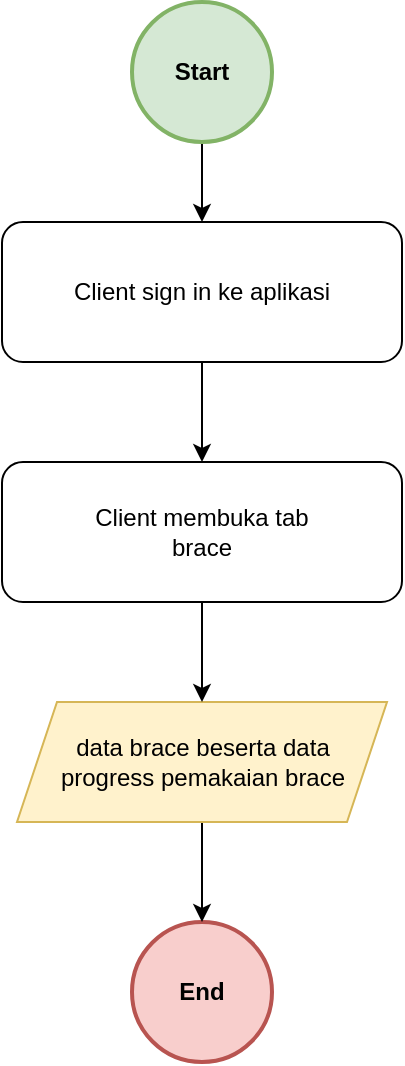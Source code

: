 <mxfile version="20.8.22" type="github">
  <diagram name="Page-1" id="XLRbHGVOJMDCOBzmMHMC">
    <mxGraphModel dx="1363" dy="926" grid="1" gridSize="10" guides="1" tooltips="1" connect="1" arrows="1" fold="1" page="1" pageScale="1" pageWidth="850" pageHeight="1100" math="0" shadow="0">
      <root>
        <mxCell id="0" />
        <mxCell id="1" parent="0" />
        <mxCell id="9p2Np7P5mC5DKwo4CB9_-1" value="End" style="ellipse;whiteSpace=wrap;html=1;aspect=fixed;fillColor=#f8cecc;strokeColor=#b85450;fontStyle=1;strokeWidth=2;" parent="1" vertex="1">
          <mxGeometry x="115" y="480" width="70" height="70" as="geometry" />
        </mxCell>
        <mxCell id="9p2Np7P5mC5DKwo4CB9_-2" style="edgeStyle=orthogonalEdgeStyle;rounded=0;orthogonalLoop=1;jettySize=auto;html=1;entryX=0.5;entryY=0;entryDx=0;entryDy=0;fontColor=#FFFFFF;" parent="1" source="9p2Np7P5mC5DKwo4CB9_-3" target="9p2Np7P5mC5DKwo4CB9_-5" edge="1">
          <mxGeometry relative="1" as="geometry" />
        </mxCell>
        <mxCell id="9p2Np7P5mC5DKwo4CB9_-3" value="Start" style="ellipse;whiteSpace=wrap;html=1;aspect=fixed;fillColor=#d5e8d4;strokeColor=#82b366;fontStyle=1;strokeWidth=2;" parent="1" vertex="1">
          <mxGeometry x="115" y="20" width="70" height="70" as="geometry" />
        </mxCell>
        <mxCell id="FxTzlJbpQdVVmBXQa4_C-2" value="" style="edgeStyle=orthogonalEdgeStyle;rounded=0;orthogonalLoop=1;jettySize=auto;html=1;" edge="1" parent="1" source="9p2Np7P5mC5DKwo4CB9_-5" target="FxTzlJbpQdVVmBXQa4_C-1">
          <mxGeometry relative="1" as="geometry" />
        </mxCell>
        <mxCell id="9p2Np7P5mC5DKwo4CB9_-5" value="Client sign in ke aplikasi" style="rounded=1;whiteSpace=wrap;html=1;fontSize=12;glass=0;strokeWidth=1;shadow=0;" parent="1" vertex="1">
          <mxGeometry x="50" y="130" width="200" height="70" as="geometry" />
        </mxCell>
        <mxCell id="4mbhzjeX1JaCv4YV5yW5-21" value="" style="edgeStyle=orthogonalEdgeStyle;rounded=0;orthogonalLoop=1;jettySize=auto;html=1;" parent="1" source="9p2Np7P5mC5DKwo4CB9_-7" target="9p2Np7P5mC5DKwo4CB9_-1" edge="1">
          <mxGeometry relative="1" as="geometry" />
        </mxCell>
        <mxCell id="9p2Np7P5mC5DKwo4CB9_-7" value="data brace beserta data&lt;br&gt;progress pemakaian brace" style="shape=parallelogram;perimeter=parallelogramPerimeter;whiteSpace=wrap;html=1;fixedSize=1;strokeWidth=1;fillColor=#fff2cc;strokeColor=#d6b656;" parent="1" vertex="1">
          <mxGeometry x="57.5" y="370" width="185" height="60" as="geometry" />
        </mxCell>
        <mxCell id="FxTzlJbpQdVVmBXQa4_C-3" value="" style="edgeStyle=orthogonalEdgeStyle;rounded=0;orthogonalLoop=1;jettySize=auto;html=1;" edge="1" parent="1" source="FxTzlJbpQdVVmBXQa4_C-1" target="9p2Np7P5mC5DKwo4CB9_-7">
          <mxGeometry relative="1" as="geometry" />
        </mxCell>
        <mxCell id="FxTzlJbpQdVVmBXQa4_C-1" value="Client membuka tab&lt;br&gt;brace" style="rounded=1;whiteSpace=wrap;html=1;fontSize=12;glass=0;strokeWidth=1;shadow=0;" vertex="1" parent="1">
          <mxGeometry x="50" y="250" width="200" height="70" as="geometry" />
        </mxCell>
      </root>
    </mxGraphModel>
  </diagram>
</mxfile>
